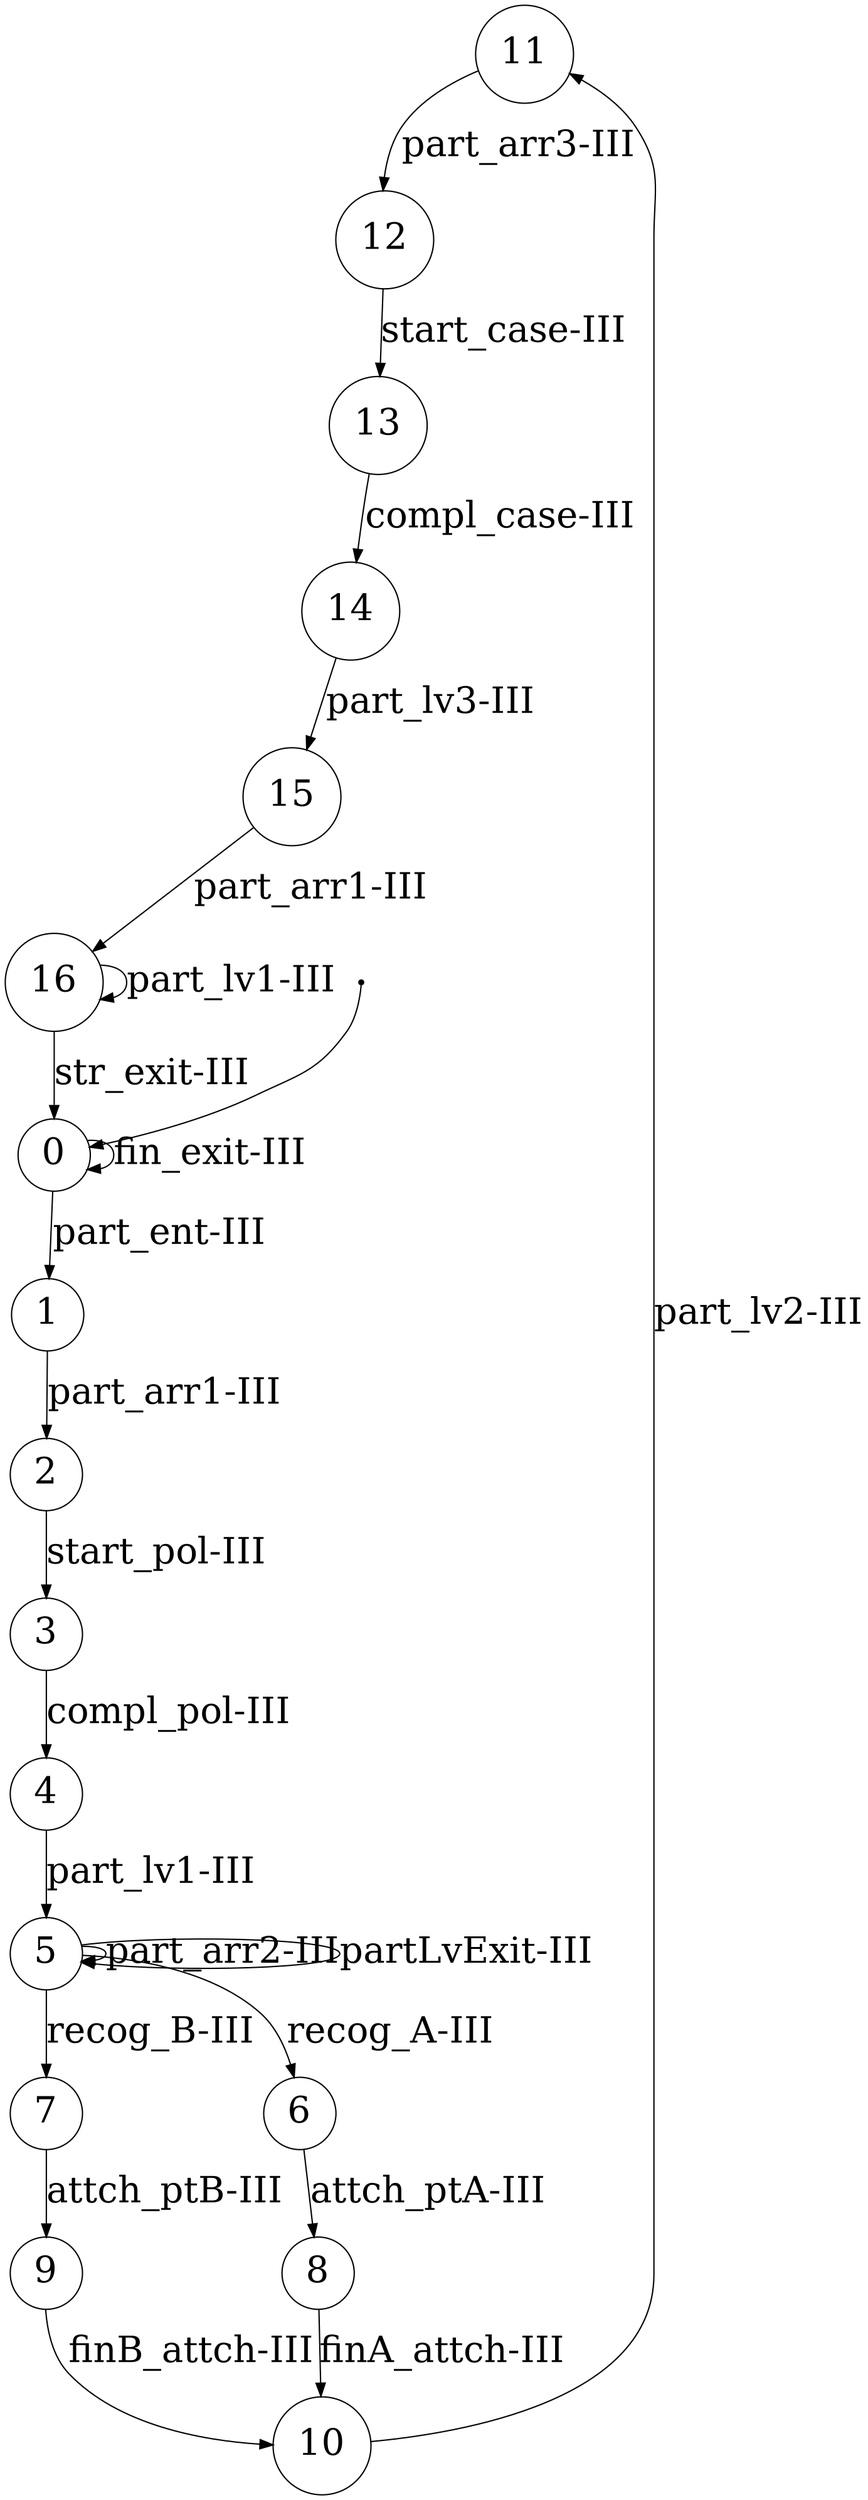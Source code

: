 digraph G {
"n0"[label= <11> shape=circle color="black" style=wedged fillcolor="white" style=filled fontsize="28"];
"n1"[label= <12> shape=circle color="black" style=wedged fillcolor="white" style=filled fontsize="28"];
"n2"[label= <13> shape=circle color="black" style=wedged fillcolor="white" style=filled fontsize="28"];
"n3"[label= <14> shape=circle color="black" style=wedged fillcolor="white" style=filled fontsize="28"];
"n4"[label= <15> shape=circle color="black" style=wedged fillcolor="white" style=filled fontsize="28"];
"n5"[label= <16> shape=circle color="black" style=wedged fillcolor="white" style=filled fontsize="28"];
"n6"[label= <0> shape=circle color="black" style=wedged fillcolor="white" style=filled fontsize="28"];
"ArbitraryUnusedNameNoWorriesJustGrooving7"[fontSize=1 shape=point];
"n7"[label= <1> shape=circle color="black" style=wedged fillcolor="white" style=filled fontsize="28"];
"n8"[label= <2> shape=circle color="black" style=wedged fillcolor="white" style=filled fontsize="28"];
"n9"[label= <3> shape=circle color="black" style=wedged fillcolor="white" style=filled fontsize="28"];
"n10"[label= <4> shape=circle color="black" style=wedged fillcolor="white" style=filled fontsize="28"];
"n11"[label= <5> shape=circle color="black" style=wedged fillcolor="white" style=filled fontsize="28"];
"n12"[label= <6> shape=circle color="black" style=wedged fillcolor="white" style=filled fontsize="28"];
"n13"[label= <7> shape=circle color="black" style=wedged fillcolor="white" style=filled fontsize="28"];
"n14"[label= <8> shape=circle color="black" style=wedged fillcolor="white" style=filled fontsize="28"];
"n15"[label= <9> shape=circle color="black" style=wedged fillcolor="white" style=filled fontsize="28"];
"n16"[label= <10> shape=circle color="black" style=wedged fillcolor="white" style=filled fontsize="28"];
{"ArbitraryUnusedNameNoWorriesJustGrooving7"}->{"n6"};
{"n0"}->{"n1"}[label = <part_arr3-III> color="black" arrowhead="normal" style="" fontsize="28"];
{"n1"}->{"n2"}[label = <start_case-III> color="black" arrowhead="normal" style="" fontsize="28"];
{"n2"}->{"n3"}[label = <compl_case-III> color="black" arrowhead="normal" style="" fontsize="28"];
{"n3"}->{"n4"}[label = <part_lv3-III> color="black" arrowhead="normal" style="" fontsize="28"];
{"n4"}->{"n5"}[label = <part_arr1-III> color="black" arrowhead="normal" style="" fontsize="28"];
{"n5"}->{"n5"}[label = <part_lv1-III> color="black" arrowhead="normal" style="" fontsize="28"];
{"n5"}->{"n6"}[label = <str_exit-III> color="black" arrowhead="normal" style="" fontsize="28"];
{"n6"}->{"n6"}[label = <fin_exit-III> color="black" arrowhead="normal" style="" fontsize="28"];
{"n6"}->{"n7"}[label = <part_ent-III> color="black" arrowhead="normal" style="" fontsize="28"];
{"n7"}->{"n8"}[label = <part_arr1-III> color="black" arrowhead="normal" style="" fontsize="28"];
{"n8"}->{"n9"}[label = <start_pol-III> color="black" arrowhead="normal" style="" fontsize="28"];
{"n9"}->{"n10"}[label = <compl_pol-III> color="black" arrowhead="normal" style="" fontsize="28"];
{"n10"}->{"n11"}[label = <part_lv1-III> color="black" arrowhead="normal" style="" fontsize="28"];
{"n11"}->{"n12"}[label = <recog_A-III> color="black" arrowhead="normal" style="" fontsize="28"];
{"n11"}->{"n13"}[label = <recog_B-III> color="black" arrowhead="normal" style="" fontsize="28"];
{"n11"}->{"n11"}[label = <part_arr2-III> color="black" arrowhead="normal" style="" fontsize="28"];
{"n11"}->{"n11"}[label = <partLvExit-III> color="black" arrowhead="normal" style="" fontsize="28"];
{"n12"}->{"n14"}[label = <attch_ptA-III> color="black" arrowhead="normal" style="" fontsize="28"];
{"n13"}->{"n15"}[label = <attch_ptB-III> color="black" arrowhead="normal" style="" fontsize="28"];
{"n14"}->{"n16"}[label = <finA_attch-III> color="black" arrowhead="normal" style="" fontsize="28"];
{"n15"}->{"n16"}[label = <finB_attch-III> color="black" arrowhead="normal" style="" fontsize="28"];
{"n16"}->{"n0"}[label = <part_lv2-III> color="black" arrowhead="normal" style="" fontsize="28"];
}
